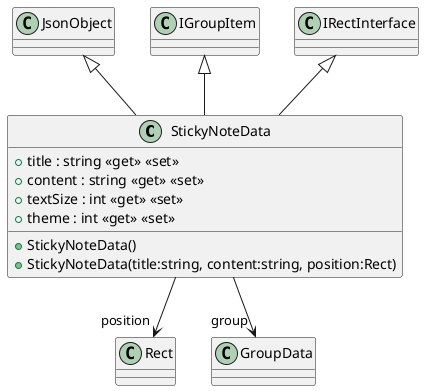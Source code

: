 @startuml
class StickyNoteData {
    + title : string <<get>> <<set>>
    + content : string <<get>> <<set>>
    + textSize : int <<get>> <<set>>
    + theme : int <<get>> <<set>>
    + StickyNoteData()
    + StickyNoteData(title:string, content:string, position:Rect)
}
JsonObject <|-- StickyNoteData
IGroupItem <|-- StickyNoteData
IRectInterface <|-- StickyNoteData
StickyNoteData --> "position" Rect
StickyNoteData --> "group" GroupData
@enduml
